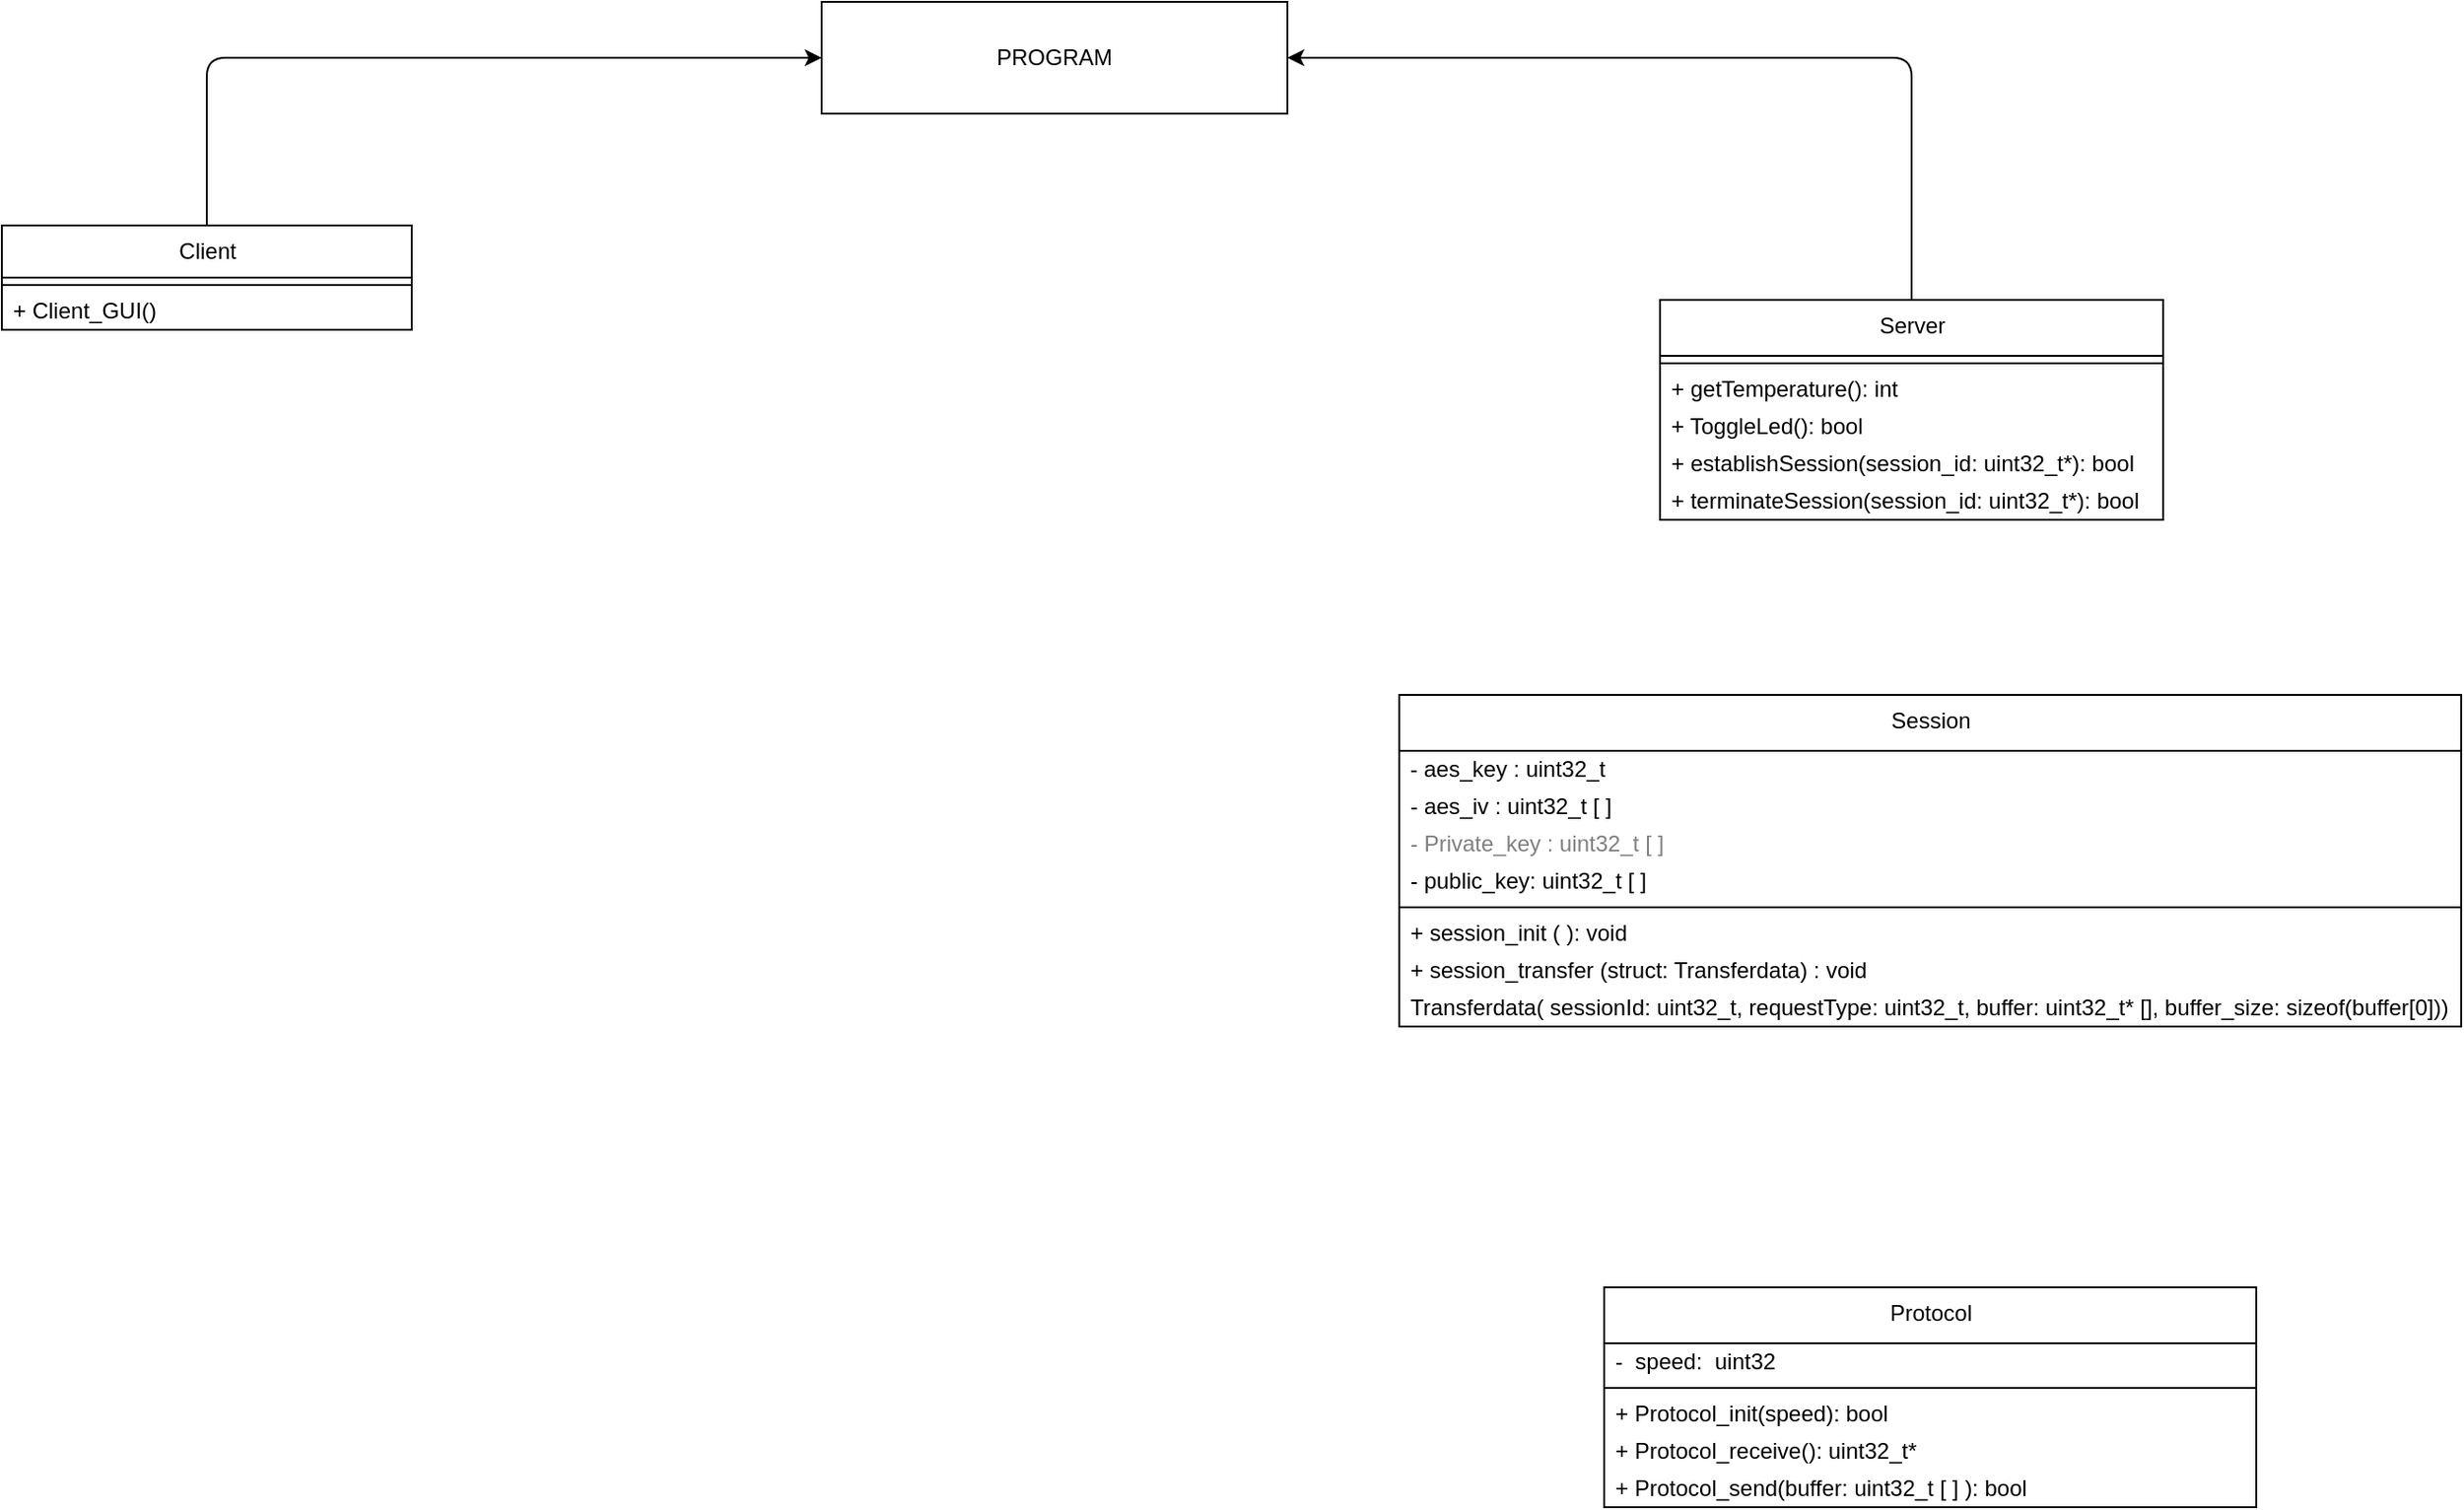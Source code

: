 <mxfile>
    <diagram id="gD2docYg6UYvniejB7Dd" name="Page-1">
        <mxGraphModel dx="203" dy="408" grid="1" gridSize="10" guides="1" tooltips="1" connect="1" arrows="1" fold="1" page="1" pageScale="1" pageWidth="850" pageHeight="1100" math="0" shadow="0">
            <root>
                <mxCell id="0"/>
                <mxCell id="1" parent="0"/>
                <mxCell id="52" value="Protocol" style="swimlane;fontStyle=0;align=center;verticalAlign=top;childLayout=stackLayout;horizontal=1;startSize=30;horizontalStack=0;resizeParent=1;resizeParentMax=0;resizeLast=0;collapsible=0;marginBottom=0;html=1;" parent="1" vertex="1">
                    <mxGeometry x="1740" y="690" width="350" height="118" as="geometry"/>
                </mxCell>
                <mxCell id="54" value="-&amp;nbsp; speed:&amp;nbsp; uint32" style="text;html=1;strokeColor=none;fillColor=none;align=left;verticalAlign=middle;spacingLeft=4;spacingRight=4;overflow=hidden;rotatable=0;points=[[0,0.5],[1,0.5]];portConstraint=eastwest;" parent="52" vertex="1">
                    <mxGeometry y="30" width="350" height="20" as="geometry"/>
                </mxCell>
                <mxCell id="57" value="" style="line;strokeWidth=1;fillColor=none;align=left;verticalAlign=middle;spacingTop=-1;spacingLeft=3;spacingRight=3;rotatable=0;labelPosition=right;points=[];portConstraint=eastwest;" parent="52" vertex="1">
                    <mxGeometry y="50" width="350" height="8" as="geometry"/>
                </mxCell>
                <mxCell id="59" value="+ Protocol_init(speed): bool" style="text;html=1;strokeColor=none;fillColor=none;align=left;verticalAlign=middle;spacingLeft=4;spacingRight=4;overflow=hidden;rotatable=0;points=[[0,0.5],[1,0.5]];portConstraint=eastwest;" parent="52" vertex="1">
                    <mxGeometry y="58" width="350" height="20" as="geometry"/>
                </mxCell>
                <mxCell id="61" value="+ Protocol_receive(): uint32_t*" style="text;html=1;strokeColor=none;fillColor=none;align=left;verticalAlign=middle;spacingLeft=4;spacingRight=4;overflow=hidden;rotatable=0;points=[[0,0.5],[1,0.5]];portConstraint=eastwest;" parent="52" vertex="1">
                    <mxGeometry y="78" width="350" height="20" as="geometry"/>
                </mxCell>
                <mxCell id="60" value="+ Protocol_send(buffer: uint32_t [ ] ): bool" style="text;html=1;strokeColor=none;fillColor=none;align=left;verticalAlign=middle;spacingLeft=4;spacingRight=4;overflow=hidden;rotatable=0;points=[[0,0.5],[1,0.5]];portConstraint=eastwest;" parent="52" vertex="1">
                    <mxGeometry y="98" width="350" height="20" as="geometry"/>
                </mxCell>
                <mxCell id="172" style="edgeStyle=none;html=1;exitX=0.5;exitY=0;exitDx=0;exitDy=0;entryX=1;entryY=0.5;entryDx=0;entryDy=0;" parent="1" source="84" target="109" edge="1">
                    <mxGeometry relative="1" as="geometry">
                        <Array as="points">
                            <mxPoint x="1905" y="30"/>
                        </Array>
                    </mxGeometry>
                </mxCell>
                <mxCell id="84" value="Server" style="swimlane;fontStyle=0;align=center;verticalAlign=top;childLayout=stackLayout;horizontal=1;startSize=30;horizontalStack=0;resizeParent=1;resizeParentMax=0;resizeLast=0;collapsible=0;marginBottom=0;html=1;" parent="1" vertex="1">
                    <mxGeometry x="1770" y="160" width="270" height="118" as="geometry"/>
                </mxCell>
                <mxCell id="89" value="" style="line;strokeWidth=1;fillColor=none;align=left;verticalAlign=middle;spacingTop=-1;spacingLeft=3;spacingRight=3;rotatable=0;labelPosition=right;points=[];portConstraint=eastwest;" parent="84" vertex="1">
                    <mxGeometry y="30" width="270" height="8" as="geometry"/>
                </mxCell>
                <mxCell id="91" value="+ getTemperature(): int" style="text;html=1;strokeColor=none;fillColor=none;align=left;verticalAlign=middle;spacingLeft=4;spacingRight=4;overflow=hidden;rotatable=0;points=[[0,0.5],[1,0.5]];portConstraint=eastwest;" parent="84" vertex="1">
                    <mxGeometry y="38" width="270" height="20" as="geometry"/>
                </mxCell>
                <mxCell id="92" value="+ ToggleLed(): bool" style="text;html=1;strokeColor=none;fillColor=none;align=left;verticalAlign=middle;spacingLeft=4;spacingRight=4;overflow=hidden;rotatable=0;points=[[0,0.5],[1,0.5]];portConstraint=eastwest;" parent="84" vertex="1">
                    <mxGeometry y="58" width="270" height="20" as="geometry"/>
                </mxCell>
                <mxCell id="93" value="+ establishSession(session_id: uint32_t*): bool" style="text;html=1;strokeColor=none;fillColor=none;align=left;verticalAlign=middle;spacingLeft=4;spacingRight=4;overflow=hidden;rotatable=0;points=[[0,0.5],[1,0.5]];portConstraint=eastwest;" parent="84" vertex="1">
                    <mxGeometry y="78" width="270" height="20" as="geometry"/>
                </mxCell>
                <mxCell id="94" value="+ terminateSession(session_id: uint32_t*): bool" style="text;html=1;strokeColor=none;fillColor=none;align=left;verticalAlign=middle;spacingLeft=4;spacingRight=4;overflow=hidden;rotatable=0;points=[[0,0.5],[1,0.5]];portConstraint=eastwest;" parent="84" vertex="1">
                    <mxGeometry y="98" width="270" height="20" as="geometry"/>
                </mxCell>
                <mxCell id="173" style="edgeStyle=none;html=1;exitX=0.5;exitY=0;exitDx=0;exitDy=0;entryX=0;entryY=0.5;entryDx=0;entryDy=0;" parent="1" source="95" target="109" edge="1">
                    <mxGeometry relative="1" as="geometry">
                        <Array as="points">
                            <mxPoint x="990" y="30"/>
                        </Array>
                    </mxGeometry>
                </mxCell>
                <mxCell id="95" value="Client" style="swimlane;fontStyle=0;align=center;verticalAlign=top;childLayout=stackLayout;horizontal=1;startSize=28;horizontalStack=0;resizeParent=1;resizeParentMax=0;resizeLast=0;collapsible=0;marginBottom=0;html=1;" parent="1" vertex="1">
                    <mxGeometry x="880" y="120" width="220" height="56" as="geometry"/>
                </mxCell>
                <mxCell id="100" value="" style="line;strokeWidth=1;fillColor=none;align=left;verticalAlign=middle;spacingTop=-1;spacingLeft=3;spacingRight=3;rotatable=0;labelPosition=right;points=[];portConstraint=eastwest;" parent="95" vertex="1">
                    <mxGeometry y="28" width="220" height="8" as="geometry"/>
                </mxCell>
                <mxCell id="108" value="+ Client_GUI()" style="text;html=1;strokeColor=none;fillColor=none;align=left;verticalAlign=middle;spacingLeft=4;spacingRight=4;overflow=hidden;rotatable=0;points=[[0,0.5],[1,0.5]];portConstraint=eastwest;" parent="95" vertex="1">
                    <mxGeometry y="36" width="220" height="20" as="geometry"/>
                </mxCell>
                <mxCell id="109" value="PROGRAM" style="rounded=0;whiteSpace=wrap;html=1;" parent="1" vertex="1">
                    <mxGeometry x="1320" width="250" height="60" as="geometry"/>
                </mxCell>
                <mxCell id="229" value="Session" style="swimlane;fontStyle=0;align=center;verticalAlign=top;childLayout=stackLayout;horizontal=1;startSize=30;horizontalStack=0;resizeParent=1;resizeParentMax=0;resizeLast=0;collapsible=0;marginBottom=0;html=1;" vertex="1" parent="1">
                    <mxGeometry x="1630" y="372" width="570" height="178" as="geometry"/>
                </mxCell>
                <mxCell id="230" value="- aes_key : uint32_t&amp;nbsp; &amp;nbsp; &amp;nbsp; &amp;nbsp; &amp;nbsp; &amp;nbsp; &amp;nbsp; &amp;nbsp; &amp;nbsp; &amp;nbsp; &amp;nbsp; &amp;nbsp; &amp;nbsp; &amp;nbsp; &amp;nbsp; &amp;nbsp; &amp;nbsp; &amp;nbsp; &amp;nbsp; &amp;nbsp; &amp;nbsp; &amp;nbsp; &amp;nbsp; &amp;nbsp; &amp;nbsp; &amp;nbsp; &amp;nbsp; &amp;nbsp; &amp;nbsp; &amp;nbsp; &amp;nbsp; &amp;nbsp; &amp;nbsp; &amp;nbsp; &amp;nbsp; &amp;nbsp; &amp;nbsp; &amp;nbsp; &amp;nbsp; &amp;nbsp; &amp;nbsp; &amp;nbsp; &amp;nbsp; &amp;nbsp; &amp;nbsp; &amp;nbsp; &amp;nbsp; &amp;nbsp; &amp;nbsp; &amp;nbsp; &amp;nbsp; &amp;nbsp; &amp;nbsp; &amp;nbsp; &amp;nbsp; &amp;nbsp; &amp;nbsp; &amp;nbsp; &amp;nbsp; &amp;nbsp; &amp;nbsp; &amp;nbsp; &amp;nbsp; &amp;nbsp; &amp;nbsp; &amp;nbsp; &amp;nbsp; &amp;nbsp;&amp;nbsp;" style="text;html=1;strokeColor=none;fillColor=none;align=center;verticalAlign=middle;spacingLeft=4;spacingRight=4;overflow=hidden;rotatable=0;points=[[0,0.5],[1,0.5]];portConstraint=eastwest;" vertex="1" parent="229">
                    <mxGeometry y="30" width="570" height="20" as="geometry"/>
                </mxCell>
                <mxCell id="231" value="- aes_iv : uint32_t [ ]" style="text;html=1;strokeColor=none;fillColor=none;align=left;verticalAlign=middle;spacingLeft=4;spacingRight=4;overflow=hidden;rotatable=0;points=[[0,0.5],[1,0.5]];portConstraint=eastwest;" vertex="1" parent="229">
                    <mxGeometry y="50" width="570" height="20" as="geometry"/>
                </mxCell>
                <mxCell id="232" value="- Private_key : uint32_t [ ]" style="text;html=1;strokeColor=none;fillColor=none;align=left;verticalAlign=middle;spacingLeft=4;spacingRight=4;overflow=hidden;rotatable=0;points=[[0,0.5],[1,0.5]];portConstraint=eastwest;fontColor=#808080;" vertex="1" parent="229">
                    <mxGeometry y="70" width="570" height="20" as="geometry"/>
                </mxCell>
                <mxCell id="233" value="- public_key: uint32_t [ ]" style="text;html=1;strokeColor=none;fillColor=none;align=left;verticalAlign=middle;spacingLeft=4;spacingRight=4;overflow=hidden;rotatable=0;points=[[0,0.5],[1,0.5]];portConstraint=eastwest;" vertex="1" parent="229">
                    <mxGeometry y="90" width="570" height="20" as="geometry"/>
                </mxCell>
                <mxCell id="234" value="" style="line;strokeWidth=1;fillColor=none;align=left;verticalAlign=middle;spacingTop=-1;spacingLeft=3;spacingRight=3;rotatable=0;labelPosition=right;points=[];portConstraint=eastwest;" vertex="1" parent="229">
                    <mxGeometry y="110" width="570" height="8" as="geometry"/>
                </mxCell>
                <mxCell id="235" value="+ session_init ( ): void" style="text;html=1;strokeColor=none;fillColor=none;align=left;verticalAlign=middle;spacingLeft=4;spacingRight=4;overflow=hidden;rotatable=0;points=[[0,0.5],[1,0.5]];portConstraint=eastwest;" vertex="1" parent="229">
                    <mxGeometry y="118" width="570" height="20" as="geometry"/>
                </mxCell>
                <mxCell id="236" value="+ session_transfer (struct: Transferdata) : void" style="text;html=1;strokeColor=none;fillColor=none;align=left;verticalAlign=middle;spacingLeft=4;spacingRight=4;overflow=hidden;rotatable=0;points=[[0,0.5],[1,0.5]];portConstraint=eastwest;" vertex="1" parent="229">
                    <mxGeometry y="138" width="570" height="20" as="geometry"/>
                </mxCell>
                <mxCell id="237" value="Transferdata( sessionId: uint32_t, requestType: uint32_t, buffer: uint32_t* [], buffer_size: sizeof(buffer[0]))" style="text;html=1;strokeColor=none;fillColor=none;align=left;verticalAlign=middle;spacingLeft=4;spacingRight=4;overflow=hidden;rotatable=0;points=[[0,0.5],[1,0.5]];portConstraint=eastwest;" vertex="1" parent="229">
                    <mxGeometry y="158" width="570" height="20" as="geometry"/>
                </mxCell>
            </root>
        </mxGraphModel>
    </diagram>
</mxfile>